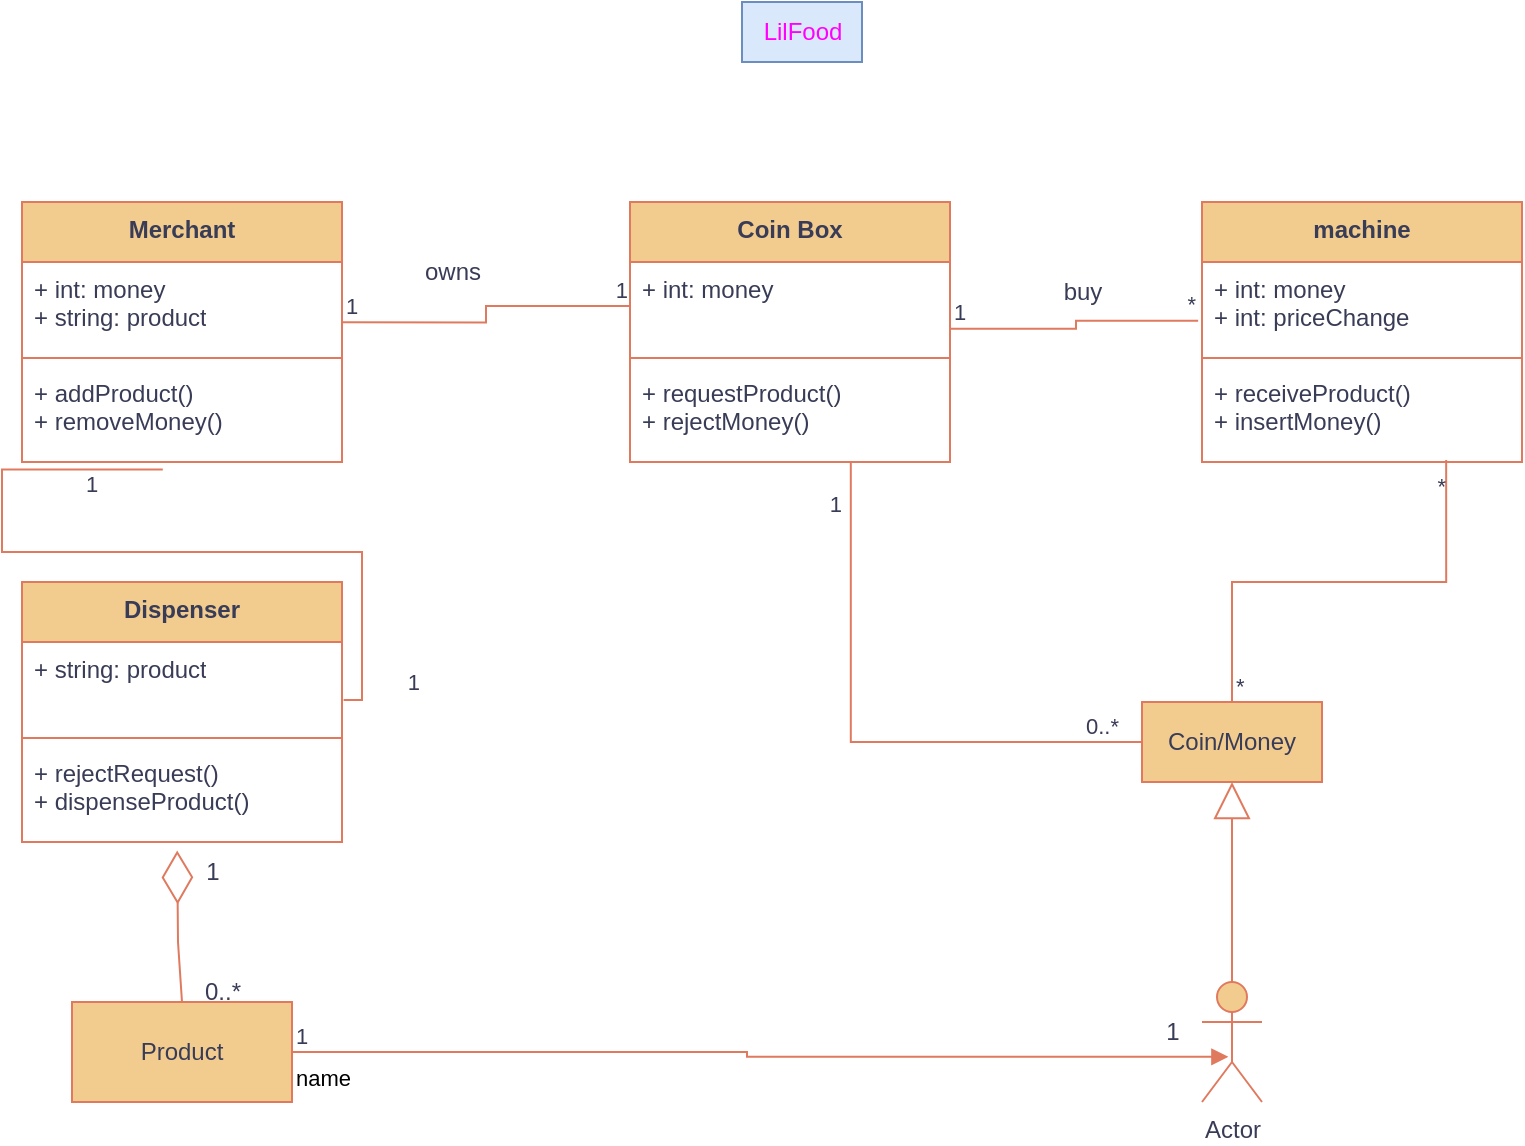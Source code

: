<mxfile version="21.0.6" type="github">
  <diagram id="C5RBs43oDa-KdzZeNtuy" name="Page-1">
    <mxGraphModel dx="1050" dy="573" grid="1" gridSize="10" guides="1" tooltips="1" connect="1" arrows="1" fold="1" page="1" pageScale="1" pageWidth="827" pageHeight="1169" math="0" shadow="0">
      <root>
        <mxCell id="WIyWlLk6GJQsqaUBKTNV-0" />
        <mxCell id="WIyWlLk6GJQsqaUBKTNV-1" parent="WIyWlLk6GJQsqaUBKTNV-0" />
        <mxCell id="wU0MvQwVTQT5oB15g2tg-0" value="Coin Box" style="swimlane;fontStyle=1;align=center;verticalAlign=top;childLayout=stackLayout;horizontal=1;startSize=30;horizontalStack=0;resizeParent=1;resizeParentMax=0;resizeLast=0;collapsible=1;marginBottom=0;whiteSpace=wrap;html=1;labelBackgroundColor=none;fillColor=#F2CC8F;strokeColor=#E07A5F;fontColor=#393C56;" vertex="1" parent="WIyWlLk6GJQsqaUBKTNV-1">
          <mxGeometry x="334" y="220" width="160" height="130" as="geometry" />
        </mxCell>
        <mxCell id="wU0MvQwVTQT5oB15g2tg-1" value="+ int: money&amp;nbsp;" style="text;strokeColor=none;fillColor=none;align=left;verticalAlign=top;spacingLeft=4;spacingRight=4;overflow=hidden;rotatable=0;points=[[0,0.5],[1,0.5]];portConstraint=eastwest;whiteSpace=wrap;html=1;labelBackgroundColor=none;fontColor=#393C56;" vertex="1" parent="wU0MvQwVTQT5oB15g2tg-0">
          <mxGeometry y="30" width="160" height="44" as="geometry" />
        </mxCell>
        <mxCell id="wU0MvQwVTQT5oB15g2tg-2" value="" style="line;strokeWidth=1;fillColor=none;align=left;verticalAlign=middle;spacingTop=-1;spacingLeft=3;spacingRight=3;rotatable=0;labelPosition=right;points=[];portConstraint=eastwest;strokeColor=#E07A5F;labelBackgroundColor=none;fontColor=#393C56;" vertex="1" parent="wU0MvQwVTQT5oB15g2tg-0">
          <mxGeometry y="74" width="160" height="8" as="geometry" />
        </mxCell>
        <mxCell id="wU0MvQwVTQT5oB15g2tg-3" value="+ requestProduct()&lt;br&gt;+ rejectMoney()" style="text;strokeColor=none;fillColor=none;align=left;verticalAlign=top;spacingLeft=4;spacingRight=4;overflow=hidden;rotatable=0;points=[[0,0.5],[1,0.5]];portConstraint=eastwest;whiteSpace=wrap;html=1;labelBackgroundColor=none;fontColor=#393C56;" vertex="1" parent="wU0MvQwVTQT5oB15g2tg-0">
          <mxGeometry y="82" width="160" height="48" as="geometry" />
        </mxCell>
        <mxCell id="wU0MvQwVTQT5oB15g2tg-4" value="Coin/Money" style="html=1;whiteSpace=wrap;labelBackgroundColor=none;fillColor=#F2CC8F;strokeColor=#E07A5F;fontColor=#393C56;" vertex="1" parent="WIyWlLk6GJQsqaUBKTNV-1">
          <mxGeometry x="590" y="470" width="90" height="40" as="geometry" />
        </mxCell>
        <mxCell id="wU0MvQwVTQT5oB15g2tg-5" value="Actor" style="shape=umlActor;verticalLabelPosition=bottom;verticalAlign=top;html=1;labelBackgroundColor=none;fillColor=#F2CC8F;strokeColor=#E07A5F;fontColor=#393C56;" vertex="1" parent="WIyWlLk6GJQsqaUBKTNV-1">
          <mxGeometry x="620" y="610" width="30" height="60" as="geometry" />
        </mxCell>
        <mxCell id="wU0MvQwVTQT5oB15g2tg-6" value="Merchant" style="swimlane;fontStyle=1;align=center;verticalAlign=top;childLayout=stackLayout;horizontal=1;startSize=30;horizontalStack=0;resizeParent=1;resizeParentMax=0;resizeLast=0;collapsible=1;marginBottom=0;whiteSpace=wrap;html=1;labelBackgroundColor=none;fillColor=#F2CC8F;strokeColor=#E07A5F;fontColor=#393C56;" vertex="1" parent="WIyWlLk6GJQsqaUBKTNV-1">
          <mxGeometry x="30" y="220" width="160" height="130" as="geometry" />
        </mxCell>
        <mxCell id="wU0MvQwVTQT5oB15g2tg-7" value="+ int: money&amp;nbsp;&lt;br&gt;+ string: product" style="text;strokeColor=none;fillColor=none;align=left;verticalAlign=top;spacingLeft=4;spacingRight=4;overflow=hidden;rotatable=0;points=[[0,0.5],[1,0.5]];portConstraint=eastwest;whiteSpace=wrap;html=1;labelBackgroundColor=none;fontColor=#393C56;" vertex="1" parent="wU0MvQwVTQT5oB15g2tg-6">
          <mxGeometry y="30" width="160" height="44" as="geometry" />
        </mxCell>
        <mxCell id="wU0MvQwVTQT5oB15g2tg-8" value="" style="line;strokeWidth=1;fillColor=none;align=left;verticalAlign=middle;spacingTop=-1;spacingLeft=3;spacingRight=3;rotatable=0;labelPosition=right;points=[];portConstraint=eastwest;strokeColor=#E07A5F;labelBackgroundColor=none;fontColor=#393C56;" vertex="1" parent="wU0MvQwVTQT5oB15g2tg-6">
          <mxGeometry y="74" width="160" height="8" as="geometry" />
        </mxCell>
        <mxCell id="wU0MvQwVTQT5oB15g2tg-9" value="+ addProduct()&lt;br&gt;+ removeMoney()" style="text;strokeColor=none;fillColor=none;align=left;verticalAlign=top;spacingLeft=4;spacingRight=4;overflow=hidden;rotatable=0;points=[[0,0.5],[1,0.5]];portConstraint=eastwest;whiteSpace=wrap;html=1;labelBackgroundColor=none;fontColor=#393C56;" vertex="1" parent="wU0MvQwVTQT5oB15g2tg-6">
          <mxGeometry y="82" width="160" height="48" as="geometry" />
        </mxCell>
        <mxCell id="wU0MvQwVTQT5oB15g2tg-10" value="Dispenser" style="swimlane;fontStyle=1;align=center;verticalAlign=top;childLayout=stackLayout;horizontal=1;startSize=30;horizontalStack=0;resizeParent=1;resizeParentMax=0;resizeLast=0;collapsible=1;marginBottom=0;whiteSpace=wrap;html=1;labelBackgroundColor=none;fillColor=#F2CC8F;strokeColor=#E07A5F;fontColor=#393C56;" vertex="1" parent="WIyWlLk6GJQsqaUBKTNV-1">
          <mxGeometry x="30" y="410" width="160" height="130" as="geometry" />
        </mxCell>
        <mxCell id="wU0MvQwVTQT5oB15g2tg-11" value="+ string: product" style="text;strokeColor=none;fillColor=none;align=left;verticalAlign=top;spacingLeft=4;spacingRight=4;overflow=hidden;rotatable=0;points=[[0,0.5],[1,0.5]];portConstraint=eastwest;whiteSpace=wrap;html=1;labelBackgroundColor=none;fontColor=#393C56;" vertex="1" parent="wU0MvQwVTQT5oB15g2tg-10">
          <mxGeometry y="30" width="160" height="44" as="geometry" />
        </mxCell>
        <mxCell id="wU0MvQwVTQT5oB15g2tg-12" value="" style="line;strokeWidth=1;fillColor=none;align=left;verticalAlign=middle;spacingTop=-1;spacingLeft=3;spacingRight=3;rotatable=0;labelPosition=right;points=[];portConstraint=eastwest;strokeColor=#E07A5F;labelBackgroundColor=none;fontColor=#393C56;" vertex="1" parent="wU0MvQwVTQT5oB15g2tg-10">
          <mxGeometry y="74" width="160" height="8" as="geometry" />
        </mxCell>
        <mxCell id="wU0MvQwVTQT5oB15g2tg-13" value="+ rejectRequest()&lt;br&gt;+ dispenseProduct()" style="text;strokeColor=none;fillColor=none;align=left;verticalAlign=top;spacingLeft=4;spacingRight=4;overflow=hidden;rotatable=0;points=[[0,0.5],[1,0.5]];portConstraint=eastwest;whiteSpace=wrap;html=1;labelBackgroundColor=none;fontColor=#393C56;" vertex="1" parent="wU0MvQwVTQT5oB15g2tg-10">
          <mxGeometry y="82" width="160" height="48" as="geometry" />
        </mxCell>
        <mxCell id="wU0MvQwVTQT5oB15g2tg-14" value="Product" style="html=1;whiteSpace=wrap;labelBackgroundColor=none;fillColor=#F2CC8F;strokeColor=#E07A5F;fontColor=#393C56;" vertex="1" parent="WIyWlLk6GJQsqaUBKTNV-1">
          <mxGeometry x="55" y="620" width="110" height="50" as="geometry" />
        </mxCell>
        <mxCell id="wU0MvQwVTQT5oB15g2tg-15" value="" style="endArrow=diamondThin;endFill=0;endSize=24;html=1;rounded=0;entryX=0.485;entryY=1.088;entryDx=0;entryDy=0;entryPerimeter=0;exitX=0.5;exitY=0;exitDx=0;exitDy=0;labelBackgroundColor=none;strokeColor=#E07A5F;fontColor=default;" edge="1" parent="WIyWlLk6GJQsqaUBKTNV-1" source="wU0MvQwVTQT5oB15g2tg-14" target="wU0MvQwVTQT5oB15g2tg-13">
          <mxGeometry width="160" relative="1" as="geometry">
            <mxPoint x="230" y="609.5" as="sourcePoint" />
            <mxPoint x="390" y="609.5" as="targetPoint" />
            <Array as="points">
              <mxPoint x="108" y="590" />
            </Array>
          </mxGeometry>
        </mxCell>
        <mxCell id="wU0MvQwVTQT5oB15g2tg-16" value="" style="endArrow=block;endSize=16;endFill=0;html=1;rounded=0;entryX=0.5;entryY=1;entryDx=0;entryDy=0;exitX=0.5;exitY=0;exitDx=0;exitDy=0;exitPerimeter=0;labelBackgroundColor=none;strokeColor=#E07A5F;fontColor=default;" edge="1" parent="WIyWlLk6GJQsqaUBKTNV-1" source="wU0MvQwVTQT5oB15g2tg-5" target="wU0MvQwVTQT5oB15g2tg-4">
          <mxGeometry x="-0.143" y="-66" width="160" relative="1" as="geometry">
            <mxPoint x="330" y="490" as="sourcePoint" />
            <mxPoint x="490" y="490" as="targetPoint" />
            <mxPoint as="offset" />
          </mxGeometry>
        </mxCell>
        <mxCell id="wU0MvQwVTQT5oB15g2tg-21" value="machine" style="swimlane;fontStyle=1;align=center;verticalAlign=top;childLayout=stackLayout;horizontal=1;startSize=30;horizontalStack=0;resizeParent=1;resizeParentMax=0;resizeLast=0;collapsible=1;marginBottom=0;whiteSpace=wrap;html=1;labelBackgroundColor=none;fillColor=#F2CC8F;strokeColor=#E07A5F;fontColor=#393C56;" vertex="1" parent="WIyWlLk6GJQsqaUBKTNV-1">
          <mxGeometry x="620" y="220" width="160" height="130" as="geometry" />
        </mxCell>
        <mxCell id="wU0MvQwVTQT5oB15g2tg-22" value="+ int: money&amp;nbsp;&lt;br&gt;+ int: priceChange" style="text;strokeColor=none;fillColor=none;align=left;verticalAlign=top;spacingLeft=4;spacingRight=4;overflow=hidden;rotatable=0;points=[[0,0.5],[1,0.5]];portConstraint=eastwest;whiteSpace=wrap;html=1;labelBackgroundColor=none;fontColor=#393C56;" vertex="1" parent="wU0MvQwVTQT5oB15g2tg-21">
          <mxGeometry y="30" width="160" height="44" as="geometry" />
        </mxCell>
        <mxCell id="wU0MvQwVTQT5oB15g2tg-23" value="" style="line;strokeWidth=1;fillColor=none;align=left;verticalAlign=middle;spacingTop=-1;spacingLeft=3;spacingRight=3;rotatable=0;labelPosition=right;points=[];portConstraint=eastwest;strokeColor=#E07A5F;labelBackgroundColor=none;fontColor=#393C56;" vertex="1" parent="wU0MvQwVTQT5oB15g2tg-21">
          <mxGeometry y="74" width="160" height="8" as="geometry" />
        </mxCell>
        <mxCell id="wU0MvQwVTQT5oB15g2tg-24" value="+ receiveProduct()&lt;br&gt;+ insertMoney()" style="text;strokeColor=none;fillColor=none;align=left;verticalAlign=top;spacingLeft=4;spacingRight=4;overflow=hidden;rotatable=0;points=[[0,0.5],[1,0.5]];portConstraint=eastwest;whiteSpace=wrap;html=1;labelBackgroundColor=none;fontColor=#393C56;" vertex="1" parent="wU0MvQwVTQT5oB15g2tg-21">
          <mxGeometry y="82" width="160" height="48" as="geometry" />
        </mxCell>
        <mxCell id="wU0MvQwVTQT5oB15g2tg-27" value="" style="endArrow=none;html=1;edgeStyle=orthogonalEdgeStyle;rounded=0;exitX=0.5;exitY=0;exitDx=0;exitDy=0;entryX=0.763;entryY=0.979;entryDx=0;entryDy=0;entryPerimeter=0;labelBackgroundColor=none;strokeColor=#E07A5F;fontColor=default;" edge="1" parent="WIyWlLk6GJQsqaUBKTNV-1" source="wU0MvQwVTQT5oB15g2tg-4" target="wU0MvQwVTQT5oB15g2tg-24">
          <mxGeometry relative="1" as="geometry">
            <mxPoint x="330" y="390" as="sourcePoint" />
            <mxPoint x="490" y="390" as="targetPoint" />
          </mxGeometry>
        </mxCell>
        <mxCell id="wU0MvQwVTQT5oB15g2tg-28" value="*" style="edgeLabel;resizable=0;html=1;align=left;verticalAlign=bottom;labelBackgroundColor=none;fontColor=#393C56;" connectable="0" vertex="1" parent="wU0MvQwVTQT5oB15g2tg-27">
          <mxGeometry x="-1" relative="1" as="geometry" />
        </mxCell>
        <mxCell id="wU0MvQwVTQT5oB15g2tg-29" value="*" style="edgeLabel;resizable=0;html=1;align=right;verticalAlign=bottom;labelBackgroundColor=none;fontColor=#393C56;" connectable="0" vertex="1" parent="wU0MvQwVTQT5oB15g2tg-27">
          <mxGeometry x="1" relative="1" as="geometry">
            <mxPoint y="21" as="offset" />
          </mxGeometry>
        </mxCell>
        <mxCell id="wU0MvQwVTQT5oB15g2tg-30" value="" style="endArrow=none;html=1;edgeStyle=orthogonalEdgeStyle;rounded=0;exitX=0;exitY=0.5;exitDx=0;exitDy=0;entryX=0.69;entryY=0.996;entryDx=0;entryDy=0;entryPerimeter=0;labelBackgroundColor=none;strokeColor=#E07A5F;fontColor=default;" edge="1" parent="WIyWlLk6GJQsqaUBKTNV-1" source="wU0MvQwVTQT5oB15g2tg-4" target="wU0MvQwVTQT5oB15g2tg-3">
          <mxGeometry relative="1" as="geometry">
            <mxPoint x="400" y="491" as="sourcePoint" />
            <mxPoint x="507" y="370" as="targetPoint" />
          </mxGeometry>
        </mxCell>
        <mxCell id="wU0MvQwVTQT5oB15g2tg-31" value="0..*" style="edgeLabel;resizable=0;html=1;align=left;verticalAlign=bottom;labelBackgroundColor=none;fontColor=#393C56;" connectable="0" vertex="1" parent="wU0MvQwVTQT5oB15g2tg-30">
          <mxGeometry x="-1" relative="1" as="geometry">
            <mxPoint x="-30" as="offset" />
          </mxGeometry>
        </mxCell>
        <mxCell id="wU0MvQwVTQT5oB15g2tg-32" value="1" style="edgeLabel;resizable=0;html=1;align=right;verticalAlign=bottom;labelBackgroundColor=none;fontColor=#393C56;" connectable="0" vertex="1" parent="wU0MvQwVTQT5oB15g2tg-30">
          <mxGeometry x="1" relative="1" as="geometry">
            <mxPoint x="-4" y="30" as="offset" />
          </mxGeometry>
        </mxCell>
        <mxCell id="wU0MvQwVTQT5oB15g2tg-33" value="" style="endArrow=none;html=1;edgeStyle=orthogonalEdgeStyle;rounded=0;exitX=1;exitY=0.759;exitDx=0;exitDy=0;exitPerimeter=0;entryX=-0.012;entryY=0.668;entryDx=0;entryDy=0;entryPerimeter=0;labelBackgroundColor=none;strokeColor=#E07A5F;fontColor=default;" edge="1" parent="WIyWlLk6GJQsqaUBKTNV-1" source="wU0MvQwVTQT5oB15g2tg-1" target="wU0MvQwVTQT5oB15g2tg-22">
          <mxGeometry relative="1" as="geometry">
            <mxPoint x="460" y="270" as="sourcePoint" />
            <mxPoint x="620" y="270" as="targetPoint" />
          </mxGeometry>
        </mxCell>
        <mxCell id="wU0MvQwVTQT5oB15g2tg-34" value="1" style="edgeLabel;resizable=0;html=1;align=left;verticalAlign=bottom;labelBackgroundColor=none;fontColor=#393C56;" connectable="0" vertex="1" parent="wU0MvQwVTQT5oB15g2tg-33">
          <mxGeometry x="-1" relative="1" as="geometry" />
        </mxCell>
        <mxCell id="wU0MvQwVTQT5oB15g2tg-35" value="*" style="edgeLabel;resizable=0;html=1;align=right;verticalAlign=bottom;labelBackgroundColor=none;fontColor=#393C56;" connectable="0" vertex="1" parent="wU0MvQwVTQT5oB15g2tg-33">
          <mxGeometry x="1" relative="1" as="geometry" />
        </mxCell>
        <mxCell id="wU0MvQwVTQT5oB15g2tg-36" value="" style="endArrow=none;html=1;edgeStyle=orthogonalEdgeStyle;rounded=0;exitX=1;exitY=0.686;exitDx=0;exitDy=0;exitPerimeter=0;entryX=0;entryY=0.5;entryDx=0;entryDy=0;labelBackgroundColor=none;strokeColor=#E07A5F;fontColor=default;" edge="1" parent="WIyWlLk6GJQsqaUBKTNV-1" source="wU0MvQwVTQT5oB15g2tg-7" target="wU0MvQwVTQT5oB15g2tg-1">
          <mxGeometry relative="1" as="geometry">
            <mxPoint x="330" y="390" as="sourcePoint" />
            <mxPoint x="490" y="390" as="targetPoint" />
          </mxGeometry>
        </mxCell>
        <mxCell id="wU0MvQwVTQT5oB15g2tg-37" value="1" style="edgeLabel;resizable=0;html=1;align=left;verticalAlign=bottom;labelBackgroundColor=none;fontColor=#393C56;" connectable="0" vertex="1" parent="wU0MvQwVTQT5oB15g2tg-36">
          <mxGeometry x="-1" relative="1" as="geometry" />
        </mxCell>
        <mxCell id="wU0MvQwVTQT5oB15g2tg-38" value="1" style="edgeLabel;resizable=0;html=1;align=right;verticalAlign=bottom;labelBackgroundColor=none;fontColor=#393C56;" connectable="0" vertex="1" parent="wU0MvQwVTQT5oB15g2tg-36">
          <mxGeometry x="1" relative="1" as="geometry" />
        </mxCell>
        <mxCell id="wU0MvQwVTQT5oB15g2tg-39" value="" style="endArrow=none;html=1;edgeStyle=orthogonalEdgeStyle;rounded=0;exitX=0.44;exitY=1.079;exitDx=0;exitDy=0;exitPerimeter=0;entryX=1.005;entryY=0.659;entryDx=0;entryDy=0;entryPerimeter=0;labelBackgroundColor=none;strokeColor=#E07A5F;fontColor=default;" edge="1" parent="WIyWlLk6GJQsqaUBKTNV-1" source="wU0MvQwVTQT5oB15g2tg-9" target="wU0MvQwVTQT5oB15g2tg-11">
          <mxGeometry relative="1" as="geometry">
            <mxPoint x="330" y="390" as="sourcePoint" />
            <mxPoint x="490" y="390" as="targetPoint" />
          </mxGeometry>
        </mxCell>
        <mxCell id="wU0MvQwVTQT5oB15g2tg-40" value="1" style="edgeLabel;resizable=0;html=1;align=left;verticalAlign=bottom;labelBackgroundColor=none;fontColor=#393C56;" connectable="0" vertex="1" parent="wU0MvQwVTQT5oB15g2tg-39">
          <mxGeometry x="-1" relative="1" as="geometry">
            <mxPoint x="-40" y="16" as="offset" />
          </mxGeometry>
        </mxCell>
        <mxCell id="wU0MvQwVTQT5oB15g2tg-41" value="1" style="edgeLabel;resizable=0;html=1;align=right;verticalAlign=bottom;labelBackgroundColor=none;fontColor=#393C56;" connectable="0" vertex="1" parent="wU0MvQwVTQT5oB15g2tg-39">
          <mxGeometry x="1" relative="1" as="geometry">
            <mxPoint x="39" as="offset" />
          </mxGeometry>
        </mxCell>
        <mxCell id="wU0MvQwVTQT5oB15g2tg-43" value="buy" style="text;html=1;align=center;verticalAlign=middle;resizable=0;points=[];autosize=1;strokeColor=none;fillColor=none;labelBackgroundColor=none;fontColor=#393C56;" vertex="1" parent="WIyWlLk6GJQsqaUBKTNV-1">
          <mxGeometry x="540" y="250" width="40" height="30" as="geometry" />
        </mxCell>
        <mxCell id="wU0MvQwVTQT5oB15g2tg-44" value="owns" style="text;html=1;align=center;verticalAlign=middle;resizable=0;points=[];autosize=1;strokeColor=none;fillColor=none;labelBackgroundColor=none;fontColor=#393C56;" vertex="1" parent="WIyWlLk6GJQsqaUBKTNV-1">
          <mxGeometry x="220" y="240" width="50" height="30" as="geometry" />
        </mxCell>
        <mxCell id="wU0MvQwVTQT5oB15g2tg-45" value="1" style="text;html=1;align=center;verticalAlign=middle;resizable=0;points=[];autosize=1;strokeColor=none;fillColor=none;labelBackgroundColor=none;fontColor=#393C56;" vertex="1" parent="WIyWlLk6GJQsqaUBKTNV-1">
          <mxGeometry x="110" y="540" width="30" height="30" as="geometry" />
        </mxCell>
        <mxCell id="wU0MvQwVTQT5oB15g2tg-46" value="0..*" style="text;html=1;align=center;verticalAlign=middle;resizable=0;points=[];autosize=1;strokeColor=none;fillColor=none;labelBackgroundColor=none;fontColor=#393C56;" vertex="1" parent="WIyWlLk6GJQsqaUBKTNV-1">
          <mxGeometry x="110" y="600" width="40" height="30" as="geometry" />
        </mxCell>
        <mxCell id="wU0MvQwVTQT5oB15g2tg-47" value="name" style="endArrow=block;endFill=1;html=1;edgeStyle=orthogonalEdgeStyle;align=left;verticalAlign=top;rounded=0;exitX=1;exitY=0.5;exitDx=0;exitDy=0;entryX=0.44;entryY=0.623;entryDx=0;entryDy=0;entryPerimeter=0;labelBackgroundColor=none;strokeColor=#E07A5F;fontColor=default;" edge="1" parent="WIyWlLk6GJQsqaUBKTNV-1" source="wU0MvQwVTQT5oB15g2tg-14" target="wU0MvQwVTQT5oB15g2tg-5">
          <mxGeometry x="-1" relative="1" as="geometry">
            <mxPoint x="300" y="630" as="sourcePoint" />
            <mxPoint x="460" y="630" as="targetPoint" />
          </mxGeometry>
        </mxCell>
        <mxCell id="wU0MvQwVTQT5oB15g2tg-48" value="1" style="edgeLabel;resizable=0;html=1;align=left;verticalAlign=bottom;labelBackgroundColor=none;fontColor=#393C56;" connectable="0" vertex="1" parent="wU0MvQwVTQT5oB15g2tg-47">
          <mxGeometry x="-1" relative="1" as="geometry" />
        </mxCell>
        <mxCell id="wU0MvQwVTQT5oB15g2tg-49" value="1" style="text;html=1;align=center;verticalAlign=middle;resizable=0;points=[];autosize=1;strokeColor=none;fillColor=none;labelBackgroundColor=none;fontColor=#393C56;" vertex="1" parent="WIyWlLk6GJQsqaUBKTNV-1">
          <mxGeometry x="590" y="620" width="30" height="30" as="geometry" />
        </mxCell>
        <mxCell id="wU0MvQwVTQT5oB15g2tg-52" value="LilFood" style="text;html=1;align=center;verticalAlign=middle;resizable=0;points=[];autosize=1;labelBackgroundColor=none;fillColor=#dae8fc;strokeColor=#6c8ebf;fontColor=#FF00FF;" vertex="1" parent="WIyWlLk6GJQsqaUBKTNV-1">
          <mxGeometry x="390" y="120" width="60" height="30" as="geometry" />
        </mxCell>
      </root>
    </mxGraphModel>
  </diagram>
</mxfile>
